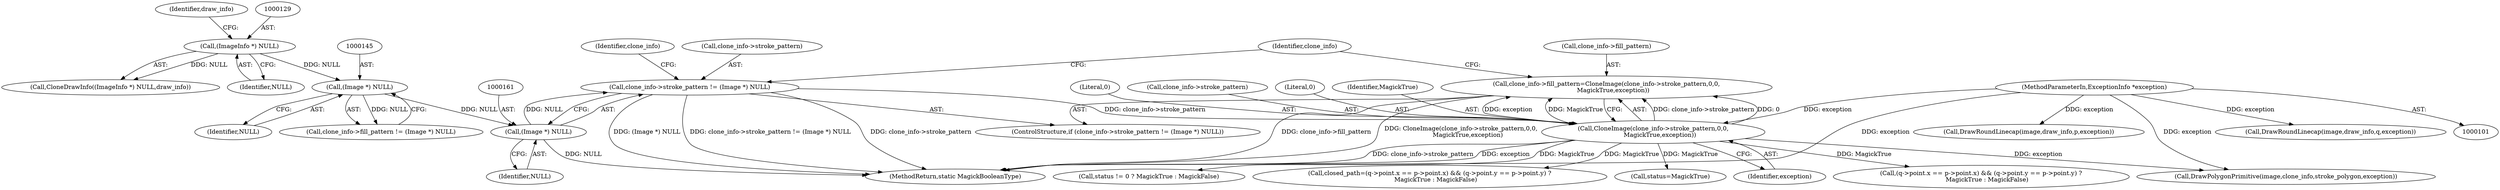 digraph "0_ImageMagick_726812fa2fa7ce16bcf58f6e115f65427a1c0950_3@pointer" {
"1000163" [label="(Call,clone_info->fill_pattern=CloneImage(clone_info->stroke_pattern,0,0,\n       MagickTrue,exception))"];
"1000167" [label="(Call,CloneImage(clone_info->stroke_pattern,0,0,\n       MagickTrue,exception))"];
"1000156" [label="(Call,clone_info->stroke_pattern != (Image *) NULL)"];
"1000160" [label="(Call,(Image *) NULL)"];
"1000144" [label="(Call,(Image *) NULL)"];
"1000128" [label="(Call,(ImageInfo *) NULL)"];
"1000105" [label="(MethodParameterIn,ExceptionInfo *exception)"];
"1000316" [label="(MethodReturn,static MagickBooleanType)"];
"1000105" [label="(MethodParameterIn,ExceptionInfo *exception)"];
"1000219" [label="(Call,DrawPolygonPrimitive(image,clone_info,stroke_polygon,exception))"];
"1000130" [label="(Identifier,NULL)"];
"1000146" [label="(Identifier,NULL)"];
"1000283" [label="(Call,DrawRoundLinecap(image,draw_info,p,exception))"];
"1000131" [label="(Identifier,draw_info)"];
"1000172" [label="(Literal,0)"];
"1000140" [label="(Call,clone_info->fill_pattern != (Image *) NULL)"];
"1000165" [label="(Identifier,clone_info)"];
"1000244" [label="(Call,closed_path=(q->point.x == p->point.x) && (q->point.y == p->point.y) ?\n      MagickTrue : MagickFalse)"];
"1000155" [label="(ControlStructure,if (clone_info->stroke_pattern != (Image *) NULL))"];
"1000164" [label="(Call,clone_info->fill_pattern)"];
"1000163" [label="(Call,clone_info->fill_pattern=CloneImage(clone_info->stroke_pattern,0,0,\n       MagickTrue,exception))"];
"1000168" [label="(Call,clone_info->stroke_pattern)"];
"1000144" [label="(Call,(Image *) NULL)"];
"1000162" [label="(Identifier,NULL)"];
"1000288" [label="(Call,DrawRoundLinecap(image,draw_info,q,exception))"];
"1000127" [label="(Call,CloneDrawInfo((ImageInfo *) NULL,draw_info))"];
"1000194" [label="(Call,status=MagickTrue)"];
"1000167" [label="(Call,CloneImage(clone_info->stroke_pattern,0,0,\n       MagickTrue,exception))"];
"1000178" [label="(Identifier,clone_info)"];
"1000174" [label="(Identifier,exception)"];
"1000157" [label="(Call,clone_info->stroke_pattern)"];
"1000128" [label="(Call,(ImageInfo *) NULL)"];
"1000171" [label="(Literal,0)"];
"1000173" [label="(Identifier,MagickTrue)"];
"1000156" [label="(Call,clone_info->stroke_pattern != (Image *) NULL)"];
"1000246" [label="(Call,(q->point.x == p->point.x) && (q->point.y == p->point.y) ?\n      MagickTrue : MagickFalse)"];
"1000310" [label="(Call,status != 0 ? MagickTrue : MagickFalse)"];
"1000160" [label="(Call,(Image *) NULL)"];
"1000163" -> "1000155"  [label="AST: "];
"1000163" -> "1000167"  [label="CFG: "];
"1000164" -> "1000163"  [label="AST: "];
"1000167" -> "1000163"  [label="AST: "];
"1000178" -> "1000163"  [label="CFG: "];
"1000163" -> "1000316"  [label="DDG: clone_info->fill_pattern"];
"1000163" -> "1000316"  [label="DDG: CloneImage(clone_info->stroke_pattern,0,0,\n       MagickTrue,exception)"];
"1000167" -> "1000163"  [label="DDG: clone_info->stroke_pattern"];
"1000167" -> "1000163"  [label="DDG: 0"];
"1000167" -> "1000163"  [label="DDG: exception"];
"1000167" -> "1000163"  [label="DDG: MagickTrue"];
"1000167" -> "1000174"  [label="CFG: "];
"1000168" -> "1000167"  [label="AST: "];
"1000171" -> "1000167"  [label="AST: "];
"1000172" -> "1000167"  [label="AST: "];
"1000173" -> "1000167"  [label="AST: "];
"1000174" -> "1000167"  [label="AST: "];
"1000167" -> "1000316"  [label="DDG: clone_info->stroke_pattern"];
"1000167" -> "1000316"  [label="DDG: exception"];
"1000156" -> "1000167"  [label="DDG: clone_info->stroke_pattern"];
"1000105" -> "1000167"  [label="DDG: exception"];
"1000167" -> "1000194"  [label="DDG: MagickTrue"];
"1000167" -> "1000219"  [label="DDG: exception"];
"1000167" -> "1000244"  [label="DDG: MagickTrue"];
"1000167" -> "1000246"  [label="DDG: MagickTrue"];
"1000167" -> "1000310"  [label="DDG: MagickTrue"];
"1000156" -> "1000155"  [label="AST: "];
"1000156" -> "1000160"  [label="CFG: "];
"1000157" -> "1000156"  [label="AST: "];
"1000160" -> "1000156"  [label="AST: "];
"1000165" -> "1000156"  [label="CFG: "];
"1000178" -> "1000156"  [label="CFG: "];
"1000156" -> "1000316"  [label="DDG: clone_info->stroke_pattern"];
"1000156" -> "1000316"  [label="DDG: (Image *) NULL"];
"1000156" -> "1000316"  [label="DDG: clone_info->stroke_pattern != (Image *) NULL"];
"1000160" -> "1000156"  [label="DDG: NULL"];
"1000160" -> "1000162"  [label="CFG: "];
"1000161" -> "1000160"  [label="AST: "];
"1000162" -> "1000160"  [label="AST: "];
"1000160" -> "1000316"  [label="DDG: NULL"];
"1000144" -> "1000160"  [label="DDG: NULL"];
"1000144" -> "1000140"  [label="AST: "];
"1000144" -> "1000146"  [label="CFG: "];
"1000145" -> "1000144"  [label="AST: "];
"1000146" -> "1000144"  [label="AST: "];
"1000140" -> "1000144"  [label="CFG: "];
"1000144" -> "1000140"  [label="DDG: NULL"];
"1000128" -> "1000144"  [label="DDG: NULL"];
"1000128" -> "1000127"  [label="AST: "];
"1000128" -> "1000130"  [label="CFG: "];
"1000129" -> "1000128"  [label="AST: "];
"1000130" -> "1000128"  [label="AST: "];
"1000131" -> "1000128"  [label="CFG: "];
"1000128" -> "1000127"  [label="DDG: NULL"];
"1000105" -> "1000101"  [label="AST: "];
"1000105" -> "1000316"  [label="DDG: exception"];
"1000105" -> "1000219"  [label="DDG: exception"];
"1000105" -> "1000283"  [label="DDG: exception"];
"1000105" -> "1000288"  [label="DDG: exception"];
}
